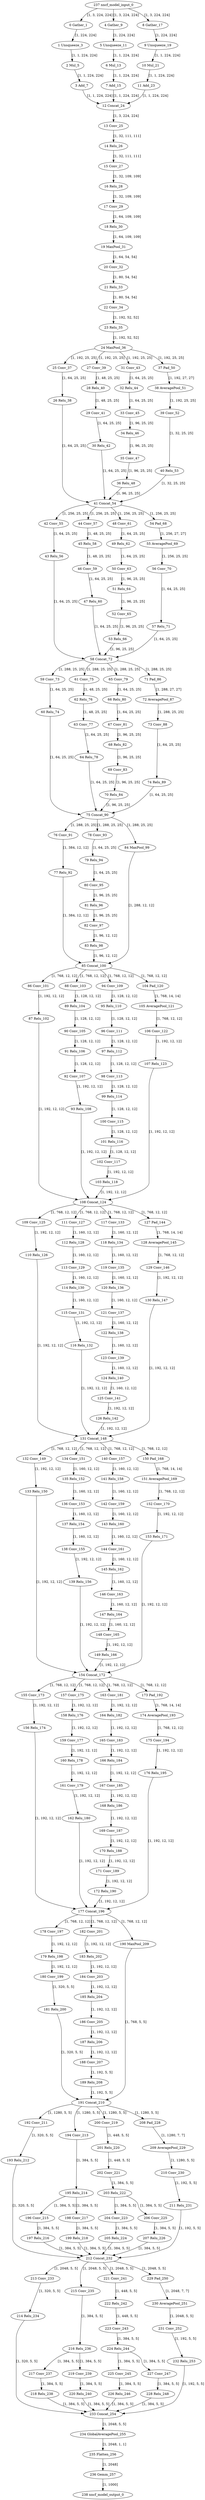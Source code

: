strict digraph  {
"0 Gather_1" [id=0, type=Gather];
"1 Unsqueeze_3" [id=1, type=Unsqueeze];
"2 Mul_5" [id=2, type=Mul];
"3 Add_7" [id=3, type=Add];
"4 Gather_9" [id=4, type=Gather];
"5 Unsqueeze_11" [id=5, type=Unsqueeze];
"6 Mul_13" [id=6, type=Mul];
"7 Add_15" [id=7, type=Add];
"8 Gather_17" [id=8, type=Gather];
"9 Unsqueeze_19" [id=9, type=Unsqueeze];
"10 Mul_21" [id=10, type=Mul];
"11 Add_23" [id=11, type=Add];
"12 Concat_24" [id=12, type=Concat];
"13 Conv_25" [id=13, type=Conv];
"14 Relu_26" [id=14, type=Relu];
"15 Conv_27" [id=15, type=Conv];
"16 Relu_28" [id=16, type=Relu];
"17 Conv_29" [id=17, type=Conv];
"18 Relu_30" [id=18, type=Relu];
"19 MaxPool_31" [id=19, type=MaxPool];
"20 Conv_32" [id=20, type=Conv];
"21 Relu_33" [id=21, type=Relu];
"22 Conv_34" [id=22, type=Conv];
"23 Relu_35" [id=23, type=Relu];
"24 MaxPool_36" [id=24, type=MaxPool];
"25 Conv_37" [id=25, type=Conv];
"26 Relu_38" [id=26, type=Relu];
"27 Conv_39" [id=27, type=Conv];
"28 Relu_40" [id=28, type=Relu];
"29 Conv_41" [id=29, type=Conv];
"30 Relu_42" [id=30, type=Relu];
"31 Conv_43" [id=31, type=Conv];
"32 Relu_44" [id=32, type=Relu];
"33 Conv_45" [id=33, type=Conv];
"34 Relu_46" [id=34, type=Relu];
"35 Conv_47" [id=35, type=Conv];
"36 Relu_48" [id=36, type=Relu];
"37 Pad_50" [id=37, type=Pad];
"38 AveragePool_51" [id=38, type=AveragePool];
"39 Conv_52" [id=39, type=Conv];
"40 Relu_53" [id=40, type=Relu];
"41 Concat_54" [id=41, type=Concat];
"42 Conv_55" [id=42, type=Conv];
"43 Relu_56" [id=43, type=Relu];
"44 Conv_57" [id=44, type=Conv];
"45 Relu_58" [id=45, type=Relu];
"46 Conv_59" [id=46, type=Conv];
"47 Relu_60" [id=47, type=Relu];
"48 Conv_61" [id=48, type=Conv];
"49 Relu_62" [id=49, type=Relu];
"50 Conv_63" [id=50, type=Conv];
"51 Relu_64" [id=51, type=Relu];
"52 Conv_65" [id=52, type=Conv];
"53 Relu_66" [id=53, type=Relu];
"54 Pad_68" [id=54, type=Pad];
"55 AveragePool_69" [id=55, type=AveragePool];
"56 Conv_70" [id=56, type=Conv];
"57 Relu_71" [id=57, type=Relu];
"58 Concat_72" [id=58, type=Concat];
"59 Conv_73" [id=59, type=Conv];
"60 Relu_74" [id=60, type=Relu];
"61 Conv_75" [id=61, type=Conv];
"62 Relu_76" [id=62, type=Relu];
"63 Conv_77" [id=63, type=Conv];
"64 Relu_78" [id=64, type=Relu];
"65 Conv_79" [id=65, type=Conv];
"66 Relu_80" [id=66, type=Relu];
"67 Conv_81" [id=67, type=Conv];
"68 Relu_82" [id=68, type=Relu];
"69 Conv_83" [id=69, type=Conv];
"70 Relu_84" [id=70, type=Relu];
"71 Pad_86" [id=71, type=Pad];
"72 AveragePool_87" [id=72, type=AveragePool];
"73 Conv_88" [id=73, type=Conv];
"74 Relu_89" [id=74, type=Relu];
"75 Concat_90" [id=75, type=Concat];
"76 Conv_91" [id=76, type=Conv];
"77 Relu_92" [id=77, type=Relu];
"78 Conv_93" [id=78, type=Conv];
"79 Relu_94" [id=79, type=Relu];
"80 Conv_95" [id=80, type=Conv];
"81 Relu_96" [id=81, type=Relu];
"82 Conv_97" [id=82, type=Conv];
"83 Relu_98" [id=83, type=Relu];
"84 MaxPool_99" [id=84, type=MaxPool];
"85 Concat_100" [id=85, type=Concat];
"86 Conv_101" [id=86, type=Conv];
"87 Relu_102" [id=87, type=Relu];
"88 Conv_103" [id=88, type=Conv];
"89 Relu_104" [id=89, type=Relu];
"90 Conv_105" [id=90, type=Conv];
"91 Relu_106" [id=91, type=Relu];
"92 Conv_107" [id=92, type=Conv];
"93 Relu_108" [id=93, type=Relu];
"94 Conv_109" [id=94, type=Conv];
"95 Relu_110" [id=95, type=Relu];
"96 Conv_111" [id=96, type=Conv];
"97 Relu_112" [id=97, type=Relu];
"98 Conv_113" [id=98, type=Conv];
"99 Relu_114" [id=99, type=Relu];
"100 Conv_115" [id=100, type=Conv];
"101 Relu_116" [id=101, type=Relu];
"102 Conv_117" [id=102, type=Conv];
"103 Relu_118" [id=103, type=Relu];
"104 Pad_120" [id=104, type=Pad];
"105 AveragePool_121" [id=105, type=AveragePool];
"106 Conv_122" [id=106, type=Conv];
"107 Relu_123" [id=107, type=Relu];
"108 Concat_124" [id=108, type=Concat];
"109 Conv_125" [id=109, type=Conv];
"110 Relu_126" [id=110, type=Relu];
"111 Conv_127" [id=111, type=Conv];
"112 Relu_128" [id=112, type=Relu];
"113 Conv_129" [id=113, type=Conv];
"114 Relu_130" [id=114, type=Relu];
"115 Conv_131" [id=115, type=Conv];
"116 Relu_132" [id=116, type=Relu];
"117 Conv_133" [id=117, type=Conv];
"118 Relu_134" [id=118, type=Relu];
"119 Conv_135" [id=119, type=Conv];
"120 Relu_136" [id=120, type=Relu];
"121 Conv_137" [id=121, type=Conv];
"122 Relu_138" [id=122, type=Relu];
"123 Conv_139" [id=123, type=Conv];
"124 Relu_140" [id=124, type=Relu];
"125 Conv_141" [id=125, type=Conv];
"126 Relu_142" [id=126, type=Relu];
"127 Pad_144" [id=127, type=Pad];
"128 AveragePool_145" [id=128, type=AveragePool];
"129 Conv_146" [id=129, type=Conv];
"130 Relu_147" [id=130, type=Relu];
"131 Concat_148" [id=131, type=Concat];
"132 Conv_149" [id=132, type=Conv];
"133 Relu_150" [id=133, type=Relu];
"134 Conv_151" [id=134, type=Conv];
"135 Relu_152" [id=135, type=Relu];
"136 Conv_153" [id=136, type=Conv];
"137 Relu_154" [id=137, type=Relu];
"138 Conv_155" [id=138, type=Conv];
"139 Relu_156" [id=139, type=Relu];
"140 Conv_157" [id=140, type=Conv];
"141 Relu_158" [id=141, type=Relu];
"142 Conv_159" [id=142, type=Conv];
"143 Relu_160" [id=143, type=Relu];
"144 Conv_161" [id=144, type=Conv];
"145 Relu_162" [id=145, type=Relu];
"146 Conv_163" [id=146, type=Conv];
"147 Relu_164" [id=147, type=Relu];
"148 Conv_165" [id=148, type=Conv];
"149 Relu_166" [id=149, type=Relu];
"150 Pad_168" [id=150, type=Pad];
"151 AveragePool_169" [id=151, type=AveragePool];
"152 Conv_170" [id=152, type=Conv];
"153 Relu_171" [id=153, type=Relu];
"154 Concat_172" [id=154, type=Concat];
"155 Conv_173" [id=155, type=Conv];
"156 Relu_174" [id=156, type=Relu];
"157 Conv_175" [id=157, type=Conv];
"158 Relu_176" [id=158, type=Relu];
"159 Conv_177" [id=159, type=Conv];
"160 Relu_178" [id=160, type=Relu];
"161 Conv_179" [id=161, type=Conv];
"162 Relu_180" [id=162, type=Relu];
"163 Conv_181" [id=163, type=Conv];
"164 Relu_182" [id=164, type=Relu];
"165 Conv_183" [id=165, type=Conv];
"166 Relu_184" [id=166, type=Relu];
"167 Conv_185" [id=167, type=Conv];
"168 Relu_186" [id=168, type=Relu];
"169 Conv_187" [id=169, type=Conv];
"170 Relu_188" [id=170, type=Relu];
"171 Conv_189" [id=171, type=Conv];
"172 Relu_190" [id=172, type=Relu];
"173 Pad_192" [id=173, type=Pad];
"174 AveragePool_193" [id=174, type=AveragePool];
"175 Conv_194" [id=175, type=Conv];
"176 Relu_195" [id=176, type=Relu];
"177 Concat_196" [id=177, type=Concat];
"178 Conv_197" [id=178, type=Conv];
"179 Relu_198" [id=179, type=Relu];
"180 Conv_199" [id=180, type=Conv];
"181 Relu_200" [id=181, type=Relu];
"182 Conv_201" [id=182, type=Conv];
"183 Relu_202" [id=183, type=Relu];
"184 Conv_203" [id=184, type=Conv];
"185 Relu_204" [id=185, type=Relu];
"186 Conv_205" [id=186, type=Conv];
"187 Relu_206" [id=187, type=Relu];
"188 Conv_207" [id=188, type=Conv];
"189 Relu_208" [id=189, type=Relu];
"190 MaxPool_209" [id=190, type=MaxPool];
"191 Concat_210" [id=191, type=Concat];
"192 Conv_211" [id=192, type=Conv];
"193 Relu_212" [id=193, type=Relu];
"194 Conv_213" [id=194, type=Conv];
"195 Relu_214" [id=195, type=Relu];
"196 Conv_215" [id=196, type=Conv];
"197 Relu_216" [id=197, type=Relu];
"198 Conv_217" [id=198, type=Conv];
"199 Relu_218" [id=199, type=Relu];
"200 Conv_219" [id=200, type=Conv];
"201 Relu_220" [id=201, type=Relu];
"202 Conv_221" [id=202, type=Conv];
"203 Relu_222" [id=203, type=Relu];
"204 Conv_223" [id=204, type=Conv];
"205 Relu_224" [id=205, type=Relu];
"206 Conv_225" [id=206, type=Conv];
"207 Relu_226" [id=207, type=Relu];
"208 Pad_228" [id=208, type=Pad];
"209 AveragePool_229" [id=209, type=AveragePool];
"210 Conv_230" [id=210, type=Conv];
"211 Relu_231" [id=211, type=Relu];
"212 Concat_232" [id=212, type=Concat];
"213 Conv_233" [id=213, type=Conv];
"214 Relu_234" [id=214, type=Relu];
"215 Conv_235" [id=215, type=Conv];
"216 Relu_236" [id=216, type=Relu];
"217 Conv_237" [id=217, type=Conv];
"218 Relu_238" [id=218, type=Relu];
"219 Conv_239" [id=219, type=Conv];
"220 Relu_240" [id=220, type=Relu];
"221 Conv_241" [id=221, type=Conv];
"222 Relu_242" [id=222, type=Relu];
"223 Conv_243" [id=223, type=Conv];
"224 Relu_244" [id=224, type=Relu];
"225 Conv_245" [id=225, type=Conv];
"226 Relu_246" [id=226, type=Relu];
"227 Conv_247" [id=227, type=Conv];
"228 Relu_248" [id=228, type=Relu];
"229 Pad_250" [id=229, type=Pad];
"230 AveragePool_251" [id=230, type=AveragePool];
"231 Conv_252" [id=231, type=Conv];
"232 Relu_253" [id=232, type=Relu];
"233 Concat_254" [id=233, type=Concat];
"234 GlobalAveragePool_255" [id=234, type=GlobalAveragePool];
"235 Flatten_256" [id=235, type=Flatten];
"236 Gemm_257" [id=236, type=Gemm];
"237 nncf_model_input_0" [id=237, type=nncf_model_input];
"238 nncf_model_output_0" [id=238, type=nncf_model_output];
"0 Gather_1" -> "1 Unsqueeze_3"  [label="[1, 224, 224]", style=solid];
"1 Unsqueeze_3" -> "2 Mul_5"  [label="[1, 1, 224, 224]", style=solid];
"2 Mul_5" -> "3 Add_7"  [label="[1, 1, 224, 224]", style=solid];
"3 Add_7" -> "12 Concat_24"  [label="[1, 1, 224, 224]", style=solid];
"4 Gather_9" -> "5 Unsqueeze_11"  [label="[1, 224, 224]", style=solid];
"5 Unsqueeze_11" -> "6 Mul_13"  [label="[1, 1, 224, 224]", style=solid];
"6 Mul_13" -> "7 Add_15"  [label="[1, 1, 224, 224]", style=solid];
"7 Add_15" -> "12 Concat_24"  [label="[1, 1, 224, 224]", style=solid];
"8 Gather_17" -> "9 Unsqueeze_19"  [label="[1, 224, 224]", style=solid];
"9 Unsqueeze_19" -> "10 Mul_21"  [label="[1, 1, 224, 224]", style=solid];
"10 Mul_21" -> "11 Add_23"  [label="[1, 1, 224, 224]", style=solid];
"11 Add_23" -> "12 Concat_24"  [label="[1, 1, 224, 224]", style=solid];
"12 Concat_24" -> "13 Conv_25"  [label="[1, 3, 224, 224]", style=solid];
"13 Conv_25" -> "14 Relu_26"  [label="[1, 32, 111, 111]", style=solid];
"14 Relu_26" -> "15 Conv_27"  [label="[1, 32, 111, 111]", style=solid];
"15 Conv_27" -> "16 Relu_28"  [label="[1, 32, 109, 109]", style=solid];
"16 Relu_28" -> "17 Conv_29"  [label="[1, 32, 109, 109]", style=solid];
"17 Conv_29" -> "18 Relu_30"  [label="[1, 64, 109, 109]", style=solid];
"18 Relu_30" -> "19 MaxPool_31"  [label="[1, 64, 109, 109]", style=solid];
"19 MaxPool_31" -> "20 Conv_32"  [label="[1, 64, 54, 54]", style=solid];
"20 Conv_32" -> "21 Relu_33"  [label="[1, 80, 54, 54]", style=solid];
"21 Relu_33" -> "22 Conv_34"  [label="[1, 80, 54, 54]", style=solid];
"22 Conv_34" -> "23 Relu_35"  [label="[1, 192, 52, 52]", style=solid];
"23 Relu_35" -> "24 MaxPool_36"  [label="[1, 192, 52, 52]", style=solid];
"24 MaxPool_36" -> "25 Conv_37"  [label="[1, 192, 25, 25]", style=solid];
"24 MaxPool_36" -> "27 Conv_39"  [label="[1, 192, 25, 25]", style=solid];
"24 MaxPool_36" -> "31 Conv_43"  [label="[1, 192, 25, 25]", style=solid];
"24 MaxPool_36" -> "37 Pad_50"  [label="[1, 192, 25, 25]", style=solid];
"25 Conv_37" -> "26 Relu_38"  [label="[1, 64, 25, 25]", style=solid];
"26 Relu_38" -> "41 Concat_54"  [label="[1, 64, 25, 25]", style=solid];
"27 Conv_39" -> "28 Relu_40"  [label="[1, 48, 25, 25]", style=solid];
"28 Relu_40" -> "29 Conv_41"  [label="[1, 48, 25, 25]", style=solid];
"29 Conv_41" -> "30 Relu_42"  [label="[1, 64, 25, 25]", style=solid];
"30 Relu_42" -> "41 Concat_54"  [label="[1, 64, 25, 25]", style=solid];
"31 Conv_43" -> "32 Relu_44"  [label="[1, 64, 25, 25]", style=solid];
"32 Relu_44" -> "33 Conv_45"  [label="[1, 64, 25, 25]", style=solid];
"33 Conv_45" -> "34 Relu_46"  [label="[1, 96, 25, 25]", style=solid];
"34 Relu_46" -> "35 Conv_47"  [label="[1, 96, 25, 25]", style=solid];
"35 Conv_47" -> "36 Relu_48"  [label="[1, 96, 25, 25]", style=solid];
"36 Relu_48" -> "41 Concat_54"  [label="[1, 96, 25, 25]", style=solid];
"37 Pad_50" -> "38 AveragePool_51"  [label="[1, 192, 27, 27]", style=solid];
"38 AveragePool_51" -> "39 Conv_52"  [label="[1, 192, 25, 25]", style=solid];
"39 Conv_52" -> "40 Relu_53"  [label="[1, 32, 25, 25]", style=solid];
"40 Relu_53" -> "41 Concat_54"  [label="[1, 32, 25, 25]", style=solid];
"41 Concat_54" -> "42 Conv_55"  [label="[1, 256, 25, 25]", style=solid];
"41 Concat_54" -> "44 Conv_57"  [label="[1, 256, 25, 25]", style=solid];
"41 Concat_54" -> "48 Conv_61"  [label="[1, 256, 25, 25]", style=solid];
"41 Concat_54" -> "54 Pad_68"  [label="[1, 256, 25, 25]", style=solid];
"42 Conv_55" -> "43 Relu_56"  [label="[1, 64, 25, 25]", style=solid];
"43 Relu_56" -> "58 Concat_72"  [label="[1, 64, 25, 25]", style=solid];
"44 Conv_57" -> "45 Relu_58"  [label="[1, 48, 25, 25]", style=solid];
"45 Relu_58" -> "46 Conv_59"  [label="[1, 48, 25, 25]", style=solid];
"46 Conv_59" -> "47 Relu_60"  [label="[1, 64, 25, 25]", style=solid];
"47 Relu_60" -> "58 Concat_72"  [label="[1, 64, 25, 25]", style=solid];
"48 Conv_61" -> "49 Relu_62"  [label="[1, 64, 25, 25]", style=solid];
"49 Relu_62" -> "50 Conv_63"  [label="[1, 64, 25, 25]", style=solid];
"50 Conv_63" -> "51 Relu_64"  [label="[1, 96, 25, 25]", style=solid];
"51 Relu_64" -> "52 Conv_65"  [label="[1, 96, 25, 25]", style=solid];
"52 Conv_65" -> "53 Relu_66"  [label="[1, 96, 25, 25]", style=solid];
"53 Relu_66" -> "58 Concat_72"  [label="[1, 96, 25, 25]", style=solid];
"54 Pad_68" -> "55 AveragePool_69"  [label="[1, 256, 27, 27]", style=solid];
"55 AveragePool_69" -> "56 Conv_70"  [label="[1, 256, 25, 25]", style=solid];
"56 Conv_70" -> "57 Relu_71"  [label="[1, 64, 25, 25]", style=solid];
"57 Relu_71" -> "58 Concat_72"  [label="[1, 64, 25, 25]", style=solid];
"58 Concat_72" -> "59 Conv_73"  [label="[1, 288, 25, 25]", style=solid];
"58 Concat_72" -> "61 Conv_75"  [label="[1, 288, 25, 25]", style=solid];
"58 Concat_72" -> "65 Conv_79"  [label="[1, 288, 25, 25]", style=solid];
"58 Concat_72" -> "71 Pad_86"  [label="[1, 288, 25, 25]", style=solid];
"59 Conv_73" -> "60 Relu_74"  [label="[1, 64, 25, 25]", style=solid];
"60 Relu_74" -> "75 Concat_90"  [label="[1, 64, 25, 25]", style=solid];
"61 Conv_75" -> "62 Relu_76"  [label="[1, 48, 25, 25]", style=solid];
"62 Relu_76" -> "63 Conv_77"  [label="[1, 48, 25, 25]", style=solid];
"63 Conv_77" -> "64 Relu_78"  [label="[1, 64, 25, 25]", style=solid];
"64 Relu_78" -> "75 Concat_90"  [label="[1, 64, 25, 25]", style=solid];
"65 Conv_79" -> "66 Relu_80"  [label="[1, 64, 25, 25]", style=solid];
"66 Relu_80" -> "67 Conv_81"  [label="[1, 64, 25, 25]", style=solid];
"67 Conv_81" -> "68 Relu_82"  [label="[1, 96, 25, 25]", style=solid];
"68 Relu_82" -> "69 Conv_83"  [label="[1, 96, 25, 25]", style=solid];
"69 Conv_83" -> "70 Relu_84"  [label="[1, 96, 25, 25]", style=solid];
"70 Relu_84" -> "75 Concat_90"  [label="[1, 96, 25, 25]", style=solid];
"71 Pad_86" -> "72 AveragePool_87"  [label="[1, 288, 27, 27]", style=solid];
"72 AveragePool_87" -> "73 Conv_88"  [label="[1, 288, 25, 25]", style=solid];
"73 Conv_88" -> "74 Relu_89"  [label="[1, 64, 25, 25]", style=solid];
"74 Relu_89" -> "75 Concat_90"  [label="[1, 64, 25, 25]", style=solid];
"75 Concat_90" -> "76 Conv_91"  [label="[1, 288, 25, 25]", style=solid];
"75 Concat_90" -> "78 Conv_93"  [label="[1, 288, 25, 25]", style=solid];
"75 Concat_90" -> "84 MaxPool_99"  [label="[1, 288, 25, 25]", style=solid];
"76 Conv_91" -> "77 Relu_92"  [label="[1, 384, 12, 12]", style=solid];
"77 Relu_92" -> "85 Concat_100"  [label="[1, 384, 12, 12]", style=solid];
"78 Conv_93" -> "79 Relu_94"  [label="[1, 64, 25, 25]", style=solid];
"79 Relu_94" -> "80 Conv_95"  [label="[1, 64, 25, 25]", style=solid];
"80 Conv_95" -> "81 Relu_96"  [label="[1, 96, 25, 25]", style=solid];
"81 Relu_96" -> "82 Conv_97"  [label="[1, 96, 25, 25]", style=solid];
"82 Conv_97" -> "83 Relu_98"  [label="[1, 96, 12, 12]", style=solid];
"83 Relu_98" -> "85 Concat_100"  [label="[1, 96, 12, 12]", style=solid];
"84 MaxPool_99" -> "85 Concat_100"  [label="[1, 288, 12, 12]", style=solid];
"85 Concat_100" -> "86 Conv_101"  [label="[1, 768, 12, 12]", style=solid];
"85 Concat_100" -> "88 Conv_103"  [label="[1, 768, 12, 12]", style=solid];
"85 Concat_100" -> "94 Conv_109"  [label="[1, 768, 12, 12]", style=solid];
"85 Concat_100" -> "104 Pad_120"  [label="[1, 768, 12, 12]", style=solid];
"86 Conv_101" -> "87 Relu_102"  [label="[1, 192, 12, 12]", style=solid];
"87 Relu_102" -> "108 Concat_124"  [label="[1, 192, 12, 12]", style=solid];
"88 Conv_103" -> "89 Relu_104"  [label="[1, 128, 12, 12]", style=solid];
"89 Relu_104" -> "90 Conv_105"  [label="[1, 128, 12, 12]", style=solid];
"90 Conv_105" -> "91 Relu_106"  [label="[1, 128, 12, 12]", style=solid];
"91 Relu_106" -> "92 Conv_107"  [label="[1, 128, 12, 12]", style=solid];
"92 Conv_107" -> "93 Relu_108"  [label="[1, 192, 12, 12]", style=solid];
"93 Relu_108" -> "108 Concat_124"  [label="[1, 192, 12, 12]", style=solid];
"94 Conv_109" -> "95 Relu_110"  [label="[1, 128, 12, 12]", style=solid];
"95 Relu_110" -> "96 Conv_111"  [label="[1, 128, 12, 12]", style=solid];
"96 Conv_111" -> "97 Relu_112"  [label="[1, 128, 12, 12]", style=solid];
"97 Relu_112" -> "98 Conv_113"  [label="[1, 128, 12, 12]", style=solid];
"98 Conv_113" -> "99 Relu_114"  [label="[1, 128, 12, 12]", style=solid];
"99 Relu_114" -> "100 Conv_115"  [label="[1, 128, 12, 12]", style=solid];
"100 Conv_115" -> "101 Relu_116"  [label="[1, 128, 12, 12]", style=solid];
"101 Relu_116" -> "102 Conv_117"  [label="[1, 128, 12, 12]", style=solid];
"102 Conv_117" -> "103 Relu_118"  [label="[1, 192, 12, 12]", style=solid];
"103 Relu_118" -> "108 Concat_124"  [label="[1, 192, 12, 12]", style=solid];
"104 Pad_120" -> "105 AveragePool_121"  [label="[1, 768, 14, 14]", style=solid];
"105 AveragePool_121" -> "106 Conv_122"  [label="[1, 768, 12, 12]", style=solid];
"106 Conv_122" -> "107 Relu_123"  [label="[1, 192, 12, 12]", style=solid];
"107 Relu_123" -> "108 Concat_124"  [label="[1, 192, 12, 12]", style=solid];
"108 Concat_124" -> "109 Conv_125"  [label="[1, 768, 12, 12]", style=solid];
"108 Concat_124" -> "111 Conv_127"  [label="[1, 768, 12, 12]", style=solid];
"108 Concat_124" -> "117 Conv_133"  [label="[1, 768, 12, 12]", style=solid];
"108 Concat_124" -> "127 Pad_144"  [label="[1, 768, 12, 12]", style=solid];
"109 Conv_125" -> "110 Relu_126"  [label="[1, 192, 12, 12]", style=solid];
"110 Relu_126" -> "131 Concat_148"  [label="[1, 192, 12, 12]", style=solid];
"111 Conv_127" -> "112 Relu_128"  [label="[1, 160, 12, 12]", style=solid];
"112 Relu_128" -> "113 Conv_129"  [label="[1, 160, 12, 12]", style=solid];
"113 Conv_129" -> "114 Relu_130"  [label="[1, 160, 12, 12]", style=solid];
"114 Relu_130" -> "115 Conv_131"  [label="[1, 160, 12, 12]", style=solid];
"115 Conv_131" -> "116 Relu_132"  [label="[1, 192, 12, 12]", style=solid];
"116 Relu_132" -> "131 Concat_148"  [label="[1, 192, 12, 12]", style=solid];
"117 Conv_133" -> "118 Relu_134"  [label="[1, 160, 12, 12]", style=solid];
"118 Relu_134" -> "119 Conv_135"  [label="[1, 160, 12, 12]", style=solid];
"119 Conv_135" -> "120 Relu_136"  [label="[1, 160, 12, 12]", style=solid];
"120 Relu_136" -> "121 Conv_137"  [label="[1, 160, 12, 12]", style=solid];
"121 Conv_137" -> "122 Relu_138"  [label="[1, 160, 12, 12]", style=solid];
"122 Relu_138" -> "123 Conv_139"  [label="[1, 160, 12, 12]", style=solid];
"123 Conv_139" -> "124 Relu_140"  [label="[1, 160, 12, 12]", style=solid];
"124 Relu_140" -> "125 Conv_141"  [label="[1, 160, 12, 12]", style=solid];
"125 Conv_141" -> "126 Relu_142"  [label="[1, 192, 12, 12]", style=solid];
"126 Relu_142" -> "131 Concat_148"  [label="[1, 192, 12, 12]", style=solid];
"127 Pad_144" -> "128 AveragePool_145"  [label="[1, 768, 14, 14]", style=solid];
"128 AveragePool_145" -> "129 Conv_146"  [label="[1, 768, 12, 12]", style=solid];
"129 Conv_146" -> "130 Relu_147"  [label="[1, 192, 12, 12]", style=solid];
"130 Relu_147" -> "131 Concat_148"  [label="[1, 192, 12, 12]", style=solid];
"131 Concat_148" -> "132 Conv_149"  [label="[1, 768, 12, 12]", style=solid];
"131 Concat_148" -> "134 Conv_151"  [label="[1, 768, 12, 12]", style=solid];
"131 Concat_148" -> "140 Conv_157"  [label="[1, 768, 12, 12]", style=solid];
"131 Concat_148" -> "150 Pad_168"  [label="[1, 768, 12, 12]", style=solid];
"132 Conv_149" -> "133 Relu_150"  [label="[1, 192, 12, 12]", style=solid];
"133 Relu_150" -> "154 Concat_172"  [label="[1, 192, 12, 12]", style=solid];
"134 Conv_151" -> "135 Relu_152"  [label="[1, 160, 12, 12]", style=solid];
"135 Relu_152" -> "136 Conv_153"  [label="[1, 160, 12, 12]", style=solid];
"136 Conv_153" -> "137 Relu_154"  [label="[1, 160, 12, 12]", style=solid];
"137 Relu_154" -> "138 Conv_155"  [label="[1, 160, 12, 12]", style=solid];
"138 Conv_155" -> "139 Relu_156"  [label="[1, 192, 12, 12]", style=solid];
"139 Relu_156" -> "154 Concat_172"  [label="[1, 192, 12, 12]", style=solid];
"140 Conv_157" -> "141 Relu_158"  [label="[1, 160, 12, 12]", style=solid];
"141 Relu_158" -> "142 Conv_159"  [label="[1, 160, 12, 12]", style=solid];
"142 Conv_159" -> "143 Relu_160"  [label="[1, 160, 12, 12]", style=solid];
"143 Relu_160" -> "144 Conv_161"  [label="[1, 160, 12, 12]", style=solid];
"144 Conv_161" -> "145 Relu_162"  [label="[1, 160, 12, 12]", style=solid];
"145 Relu_162" -> "146 Conv_163"  [label="[1, 160, 12, 12]", style=solid];
"146 Conv_163" -> "147 Relu_164"  [label="[1, 160, 12, 12]", style=solid];
"147 Relu_164" -> "148 Conv_165"  [label="[1, 160, 12, 12]", style=solid];
"148 Conv_165" -> "149 Relu_166"  [label="[1, 192, 12, 12]", style=solid];
"149 Relu_166" -> "154 Concat_172"  [label="[1, 192, 12, 12]", style=solid];
"150 Pad_168" -> "151 AveragePool_169"  [label="[1, 768, 14, 14]", style=solid];
"151 AveragePool_169" -> "152 Conv_170"  [label="[1, 768, 12, 12]", style=solid];
"152 Conv_170" -> "153 Relu_171"  [label="[1, 192, 12, 12]", style=solid];
"153 Relu_171" -> "154 Concat_172"  [label="[1, 192, 12, 12]", style=solid];
"154 Concat_172" -> "155 Conv_173"  [label="[1, 768, 12, 12]", style=solid];
"154 Concat_172" -> "157 Conv_175"  [label="[1, 768, 12, 12]", style=solid];
"154 Concat_172" -> "163 Conv_181"  [label="[1, 768, 12, 12]", style=solid];
"154 Concat_172" -> "173 Pad_192"  [label="[1, 768, 12, 12]", style=solid];
"155 Conv_173" -> "156 Relu_174"  [label="[1, 192, 12, 12]", style=solid];
"156 Relu_174" -> "177 Concat_196"  [label="[1, 192, 12, 12]", style=solid];
"157 Conv_175" -> "158 Relu_176"  [label="[1, 192, 12, 12]", style=solid];
"158 Relu_176" -> "159 Conv_177"  [label="[1, 192, 12, 12]", style=solid];
"159 Conv_177" -> "160 Relu_178"  [label="[1, 192, 12, 12]", style=solid];
"160 Relu_178" -> "161 Conv_179"  [label="[1, 192, 12, 12]", style=solid];
"161 Conv_179" -> "162 Relu_180"  [label="[1, 192, 12, 12]", style=solid];
"162 Relu_180" -> "177 Concat_196"  [label="[1, 192, 12, 12]", style=solid];
"163 Conv_181" -> "164 Relu_182"  [label="[1, 192, 12, 12]", style=solid];
"164 Relu_182" -> "165 Conv_183"  [label="[1, 192, 12, 12]", style=solid];
"165 Conv_183" -> "166 Relu_184"  [label="[1, 192, 12, 12]", style=solid];
"166 Relu_184" -> "167 Conv_185"  [label="[1, 192, 12, 12]", style=solid];
"167 Conv_185" -> "168 Relu_186"  [label="[1, 192, 12, 12]", style=solid];
"168 Relu_186" -> "169 Conv_187"  [label="[1, 192, 12, 12]", style=solid];
"169 Conv_187" -> "170 Relu_188"  [label="[1, 192, 12, 12]", style=solid];
"170 Relu_188" -> "171 Conv_189"  [label="[1, 192, 12, 12]", style=solid];
"171 Conv_189" -> "172 Relu_190"  [label="[1, 192, 12, 12]", style=solid];
"172 Relu_190" -> "177 Concat_196"  [label="[1, 192, 12, 12]", style=solid];
"173 Pad_192" -> "174 AveragePool_193"  [label="[1, 768, 14, 14]", style=solid];
"174 AveragePool_193" -> "175 Conv_194"  [label="[1, 768, 12, 12]", style=solid];
"175 Conv_194" -> "176 Relu_195"  [label="[1, 192, 12, 12]", style=solid];
"176 Relu_195" -> "177 Concat_196"  [label="[1, 192, 12, 12]", style=solid];
"177 Concat_196" -> "178 Conv_197"  [label="[1, 768, 12, 12]", style=solid];
"177 Concat_196" -> "182 Conv_201"  [label="[1, 768, 12, 12]", style=solid];
"177 Concat_196" -> "190 MaxPool_209"  [label="[1, 768, 12, 12]", style=solid];
"178 Conv_197" -> "179 Relu_198"  [label="[1, 192, 12, 12]", style=solid];
"179 Relu_198" -> "180 Conv_199"  [label="[1, 192, 12, 12]", style=solid];
"180 Conv_199" -> "181 Relu_200"  [label="[1, 320, 5, 5]", style=solid];
"181 Relu_200" -> "191 Concat_210"  [label="[1, 320, 5, 5]", style=solid];
"182 Conv_201" -> "183 Relu_202"  [label="[1, 192, 12, 12]", style=solid];
"183 Relu_202" -> "184 Conv_203"  [label="[1, 192, 12, 12]", style=solid];
"184 Conv_203" -> "185 Relu_204"  [label="[1, 192, 12, 12]", style=solid];
"185 Relu_204" -> "186 Conv_205"  [label="[1, 192, 12, 12]", style=solid];
"186 Conv_205" -> "187 Relu_206"  [label="[1, 192, 12, 12]", style=solid];
"187 Relu_206" -> "188 Conv_207"  [label="[1, 192, 12, 12]", style=solid];
"188 Conv_207" -> "189 Relu_208"  [label="[1, 192, 5, 5]", style=solid];
"189 Relu_208" -> "191 Concat_210"  [label="[1, 192, 5, 5]", style=solid];
"190 MaxPool_209" -> "191 Concat_210"  [label="[1, 768, 5, 5]", style=solid];
"191 Concat_210" -> "192 Conv_211"  [label="[1, 1280, 5, 5]", style=solid];
"191 Concat_210" -> "194 Conv_213"  [label="[1, 1280, 5, 5]", style=solid];
"191 Concat_210" -> "200 Conv_219"  [label="[1, 1280, 5, 5]", style=solid];
"191 Concat_210" -> "208 Pad_228"  [label="[1, 1280, 5, 5]", style=solid];
"192 Conv_211" -> "193 Relu_212"  [label="[1, 320, 5, 5]", style=solid];
"193 Relu_212" -> "212 Concat_232"  [label="[1, 320, 5, 5]", style=solid];
"194 Conv_213" -> "195 Relu_214"  [label="[1, 384, 5, 5]", style=solid];
"195 Relu_214" -> "196 Conv_215"  [label="[1, 384, 5, 5]", style=solid];
"195 Relu_214" -> "198 Conv_217"  [label="[1, 384, 5, 5]", style=solid];
"196 Conv_215" -> "197 Relu_216"  [label="[1, 384, 5, 5]", style=solid];
"197 Relu_216" -> "212 Concat_232"  [label="[1, 384, 5, 5]", style=solid];
"198 Conv_217" -> "199 Relu_218"  [label="[1, 384, 5, 5]", style=solid];
"199 Relu_218" -> "212 Concat_232"  [label="[1, 384, 5, 5]", style=solid];
"200 Conv_219" -> "201 Relu_220"  [label="[1, 448, 5, 5]", style=solid];
"201 Relu_220" -> "202 Conv_221"  [label="[1, 448, 5, 5]", style=solid];
"202 Conv_221" -> "203 Relu_222"  [label="[1, 384, 5, 5]", style=solid];
"203 Relu_222" -> "204 Conv_223"  [label="[1, 384, 5, 5]", style=solid];
"203 Relu_222" -> "206 Conv_225"  [label="[1, 384, 5, 5]", style=solid];
"204 Conv_223" -> "205 Relu_224"  [label="[1, 384, 5, 5]", style=solid];
"205 Relu_224" -> "212 Concat_232"  [label="[1, 384, 5, 5]", style=solid];
"206 Conv_225" -> "207 Relu_226"  [label="[1, 384, 5, 5]", style=solid];
"207 Relu_226" -> "212 Concat_232"  [label="[1, 384, 5, 5]", style=solid];
"208 Pad_228" -> "209 AveragePool_229"  [label="[1, 1280, 7, 7]", style=solid];
"209 AveragePool_229" -> "210 Conv_230"  [label="[1, 1280, 5, 5]", style=solid];
"210 Conv_230" -> "211 Relu_231"  [label="[1, 192, 5, 5]", style=solid];
"211 Relu_231" -> "212 Concat_232"  [label="[1, 192, 5, 5]", style=solid];
"212 Concat_232" -> "213 Conv_233"  [label="[1, 2048, 5, 5]", style=solid];
"212 Concat_232" -> "215 Conv_235"  [label="[1, 2048, 5, 5]", style=solid];
"212 Concat_232" -> "221 Conv_241"  [label="[1, 2048, 5, 5]", style=solid];
"212 Concat_232" -> "229 Pad_250"  [label="[1, 2048, 5, 5]", style=solid];
"213 Conv_233" -> "214 Relu_234"  [label="[1, 320, 5, 5]", style=solid];
"214 Relu_234" -> "233 Concat_254"  [label="[1, 320, 5, 5]", style=solid];
"215 Conv_235" -> "216 Relu_236"  [label="[1, 384, 5, 5]", style=solid];
"216 Relu_236" -> "217 Conv_237"  [label="[1, 384, 5, 5]", style=solid];
"216 Relu_236" -> "219 Conv_239"  [label="[1, 384, 5, 5]", style=solid];
"217 Conv_237" -> "218 Relu_238"  [label="[1, 384, 5, 5]", style=solid];
"218 Relu_238" -> "233 Concat_254"  [label="[1, 384, 5, 5]", style=solid];
"219 Conv_239" -> "220 Relu_240"  [label="[1, 384, 5, 5]", style=solid];
"220 Relu_240" -> "233 Concat_254"  [label="[1, 384, 5, 5]", style=solid];
"221 Conv_241" -> "222 Relu_242"  [label="[1, 448, 5, 5]", style=solid];
"222 Relu_242" -> "223 Conv_243"  [label="[1, 448, 5, 5]", style=solid];
"223 Conv_243" -> "224 Relu_244"  [label="[1, 384, 5, 5]", style=solid];
"224 Relu_244" -> "225 Conv_245"  [label="[1, 384, 5, 5]", style=solid];
"224 Relu_244" -> "227 Conv_247"  [label="[1, 384, 5, 5]", style=solid];
"225 Conv_245" -> "226 Relu_246"  [label="[1, 384, 5, 5]", style=solid];
"226 Relu_246" -> "233 Concat_254"  [label="[1, 384, 5, 5]", style=solid];
"227 Conv_247" -> "228 Relu_248"  [label="[1, 384, 5, 5]", style=solid];
"228 Relu_248" -> "233 Concat_254"  [label="[1, 384, 5, 5]", style=solid];
"229 Pad_250" -> "230 AveragePool_251"  [label="[1, 2048, 7, 7]", style=solid];
"230 AveragePool_251" -> "231 Conv_252"  [label="[1, 2048, 5, 5]", style=solid];
"231 Conv_252" -> "232 Relu_253"  [label="[1, 192, 5, 5]", style=solid];
"232 Relu_253" -> "233 Concat_254"  [label="[1, 192, 5, 5]", style=solid];
"233 Concat_254" -> "234 GlobalAveragePool_255"  [label="[1, 2048, 5, 5]", style=solid];
"234 GlobalAveragePool_255" -> "235 Flatten_256"  [label="[1, 2048, 1, 1]", style=solid];
"235 Flatten_256" -> "236 Gemm_257"  [label="[1, 2048]", style=solid];
"236 Gemm_257" -> "238 nncf_model_output_0"  [label="[1, 1000]", style=solid];
"237 nncf_model_input_0" -> "0 Gather_1"  [label="[1, 3, 224, 224]", style=solid];
"237 nncf_model_input_0" -> "4 Gather_9"  [label="[1, 3, 224, 224]", style=solid];
"237 nncf_model_input_0" -> "8 Gather_17"  [label="[1, 3, 224, 224]", style=solid];
}
